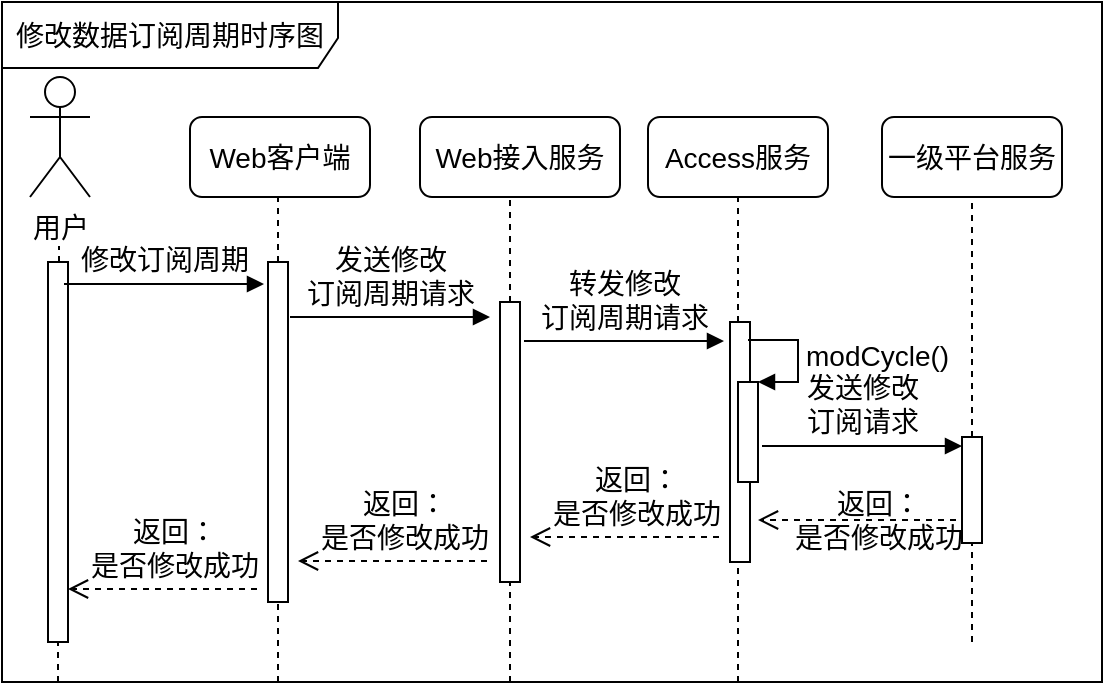 <mxfile version="10.6.7" type="github"><diagram id="HdFPQbPLX4_gFnS9EoKm" name="ÃÂÃÂÃÂÃÂÃÂÃÂÃÂÃÂ§ÃÂÃÂÃÂÃÂÃÂÃÂÃÂÃÂ¬ÃÂÃÂÃÂÃÂÃÂÃÂÃÂÃÂ¬ 1 ÃÂÃÂÃÂÃÂÃÂÃÂÃÂÃÂ©ÃÂÃÂÃÂÃÂÃÂÃÂÃÂÃÂ¡ÃÂÃÂÃÂÃÂÃÂÃÂÃÂÃÂµ"><mxGraphModel dx="1007" dy="579" grid="1" gridSize="10" guides="1" tooltips="1" connect="1" arrows="1" fold="1" page="1" pageScale="1" pageWidth="850" pageHeight="1100" math="0" shadow="0"><root><mxCell id="0"/><mxCell id="1" parent="0"/><mxCell id="MyI2driatAw2N3vGDEH8-1" value="&lt;font style=&quot;font-size: 14px&quot;&gt;修改数据订阅周期时序图&lt;/font&gt;" style="shape=umlFrame;whiteSpace=wrap;html=1;width=168;height=33;" parent="1" vertex="1"><mxGeometry x="82" y="150" width="550" height="340" as="geometry"/></mxCell><mxCell id="H8KZ5rNVX1N2EFefEdCE-3" value="用户" style="shape=umlActor;verticalLabelPosition=bottom;labelBackgroundColor=#ffffff;verticalAlign=top;html=1;outlineConnect=0;fontSize=14;fontColor=#000000;" parent="1" vertex="1"><mxGeometry x="96" y="187.5" width="30" height="60" as="geometry"/></mxCell><mxCell id="H8KZ5rNVX1N2EFefEdCE-7" value="Web客户端" style="rounded=1;whiteSpace=wrap;html=1;fontSize=14;fontColor=#000000;" parent="1" vertex="1"><mxGeometry x="176" y="207.5" width="90" height="40" as="geometry"/></mxCell><mxCell id="H8KZ5rNVX1N2EFefEdCE-8" value="" style="endArrow=none;dashed=1;html=1;fontSize=14;fontColor=#000000;" parent="1" source="F07M6fqESlVbgkLFoVSK-6" edge="1"><mxGeometry width="50" height="50" relative="1" as="geometry"><mxPoint x="220" y="497.5" as="sourcePoint"/><mxPoint x="220" y="247.5" as="targetPoint"/></mxGeometry></mxCell><mxCell id="H8KZ5rNVX1N2EFefEdCE-9" value="" style="endArrow=none;dashed=1;html=1;fontSize=14;fontColor=#000000;" parent="1" source="F07M6fqESlVbgkLFoVSK-4" edge="1"><mxGeometry width="50" height="50" relative="1" as="geometry"><mxPoint x="110.5" y="496" as="sourcePoint"/><mxPoint x="110.5" y="272" as="targetPoint"/></mxGeometry></mxCell><mxCell id="H8KZ5rNVX1N2EFefEdCE-10" value="&lt;span&gt;Web接入服务&lt;/span&gt;" style="rounded=1;whiteSpace=wrap;html=1;fontSize=14;fontColor=#000000;" parent="1" vertex="1"><mxGeometry x="291" y="207.5" width="100" height="40" as="geometry"/></mxCell><mxCell id="H8KZ5rNVX1N2EFefEdCE-11" value="" style="endArrow=none;dashed=1;html=1;fontSize=14;fontColor=#000000;" parent="1" source="F07M6fqESlVbgkLFoVSK-9" edge="1"><mxGeometry width="50" height="50" relative="1" as="geometry"><mxPoint x="336" y="497.5" as="sourcePoint"/><mxPoint x="336" y="247.5" as="targetPoint"/></mxGeometry></mxCell><mxCell id="H8KZ5rNVX1N2EFefEdCE-12" value="Access服务" style="rounded=1;whiteSpace=wrap;html=1;fontSize=14;fontColor=#000000;" parent="1" vertex="1"><mxGeometry x="405" y="207.5" width="90" height="40" as="geometry"/></mxCell><mxCell id="H8KZ5rNVX1N2EFefEdCE-13" value="" style="endArrow=none;dashed=1;html=1;fontSize=14;fontColor=#000000;" parent="1" source="F07M6fqESlVbgkLFoVSK-12" edge="1"><mxGeometry width="50" height="50" relative="1" as="geometry"><mxPoint x="450" y="497.5" as="sourcePoint"/><mxPoint x="450" y="247.5" as="targetPoint"/></mxGeometry></mxCell><mxCell id="F07M6fqESlVbgkLFoVSK-1" value="一级平台服务" style="rounded=1;whiteSpace=wrap;html=1;fontSize=14;fontColor=#000000;" parent="1" vertex="1"><mxGeometry x="522" y="207.5" width="90" height="40" as="geometry"/></mxCell><mxCell id="F07M6fqESlVbgkLFoVSK-2" value="" style="endArrow=none;dashed=1;html=1;fontSize=14;fontColor=#000000;" parent="1" source="F07M6fqESlVbgkLFoVSK-17" edge="1"><mxGeometry width="50" height="50" relative="1" as="geometry"><mxPoint x="567" y="497.5" as="sourcePoint"/><mxPoint x="567" y="247.5" as="targetPoint"/></mxGeometry></mxCell><mxCell id="F07M6fqESlVbgkLFoVSK-4" value="" style="html=1;points=[];perimeter=orthogonalPerimeter;rounded=0;shadow=0;comic=0;labelBackgroundColor=none;strokeColor=#000000;strokeWidth=1;fillColor=#FFFFFF;fontFamily=Verdana;fontSize=14;fontColor=#000000;align=center;" parent="1" vertex="1"><mxGeometry x="105" y="280" width="10" height="190" as="geometry"/></mxCell><mxCell id="F07M6fqESlVbgkLFoVSK-5" value="" style="endArrow=none;dashed=1;html=1;fontSize=14;fontColor=#000000;" parent="1" target="F07M6fqESlVbgkLFoVSK-4" edge="1"><mxGeometry width="50" height="50" relative="1" as="geometry"><mxPoint x="110" y="490" as="sourcePoint"/><mxPoint x="110.5" y="272" as="targetPoint"/></mxGeometry></mxCell><mxCell id="F07M6fqESlVbgkLFoVSK-6" value="" style="html=1;points=[];perimeter=orthogonalPerimeter;rounded=0;shadow=0;comic=0;labelBackgroundColor=none;strokeColor=#000000;strokeWidth=1;fillColor=#FFFFFF;fontFamily=Verdana;fontSize=14;fontColor=#000000;align=center;" parent="1" vertex="1"><mxGeometry x="215" y="280" width="10" height="170" as="geometry"/></mxCell><mxCell id="F07M6fqESlVbgkLFoVSK-7" value="" style="endArrow=none;dashed=1;html=1;fontSize=14;fontColor=#000000;" parent="1" target="F07M6fqESlVbgkLFoVSK-6" edge="1"><mxGeometry width="50" height="50" relative="1" as="geometry"><mxPoint x="220" y="490" as="sourcePoint"/><mxPoint x="220" y="247.5" as="targetPoint"/></mxGeometry></mxCell><mxCell id="F07M6fqESlVbgkLFoVSK-3" value="&lt;font style=&quot;font-size: 14px&quot;&gt;修改订阅周期&lt;/font&gt;" style="html=1;verticalAlign=bottom;endArrow=block;labelBackgroundColor=none;fontFamily=Verdana;fontSize=14;elbow=vertical;fontColor=#000000;" parent="1" edge="1"><mxGeometry relative="1" as="geometry"><mxPoint x="113" y="291" as="sourcePoint"/><mxPoint x="213" y="291" as="targetPoint"/></mxGeometry></mxCell><mxCell id="F07M6fqESlVbgkLFoVSK-8" value="&lt;font style=&quot;font-size: 14px&quot;&gt;发送修改&lt;br&gt;订阅周期请求&lt;/font&gt;" style="html=1;verticalAlign=bottom;endArrow=block;labelBackgroundColor=none;fontFamily=Verdana;fontSize=14;elbow=vertical;fontColor=#000000;" parent="1" edge="1"><mxGeometry relative="1" as="geometry"><mxPoint x="226" y="307.5" as="sourcePoint"/><mxPoint x="326" y="307.5" as="targetPoint"/></mxGeometry></mxCell><mxCell id="F07M6fqESlVbgkLFoVSK-9" value="" style="html=1;points=[];perimeter=orthogonalPerimeter;rounded=0;shadow=0;comic=0;labelBackgroundColor=none;strokeColor=#000000;strokeWidth=1;fillColor=#FFFFFF;fontFamily=Verdana;fontSize=14;fontColor=#000000;align=center;" parent="1" vertex="1"><mxGeometry x="331" y="300" width="10" height="140" as="geometry"/></mxCell><mxCell id="F07M6fqESlVbgkLFoVSK-10" value="" style="endArrow=none;dashed=1;html=1;fontSize=14;fontColor=#000000;" parent="1" target="F07M6fqESlVbgkLFoVSK-9" edge="1"><mxGeometry width="50" height="50" relative="1" as="geometry"><mxPoint x="336" y="490" as="sourcePoint"/><mxPoint x="336" y="247.5" as="targetPoint"/></mxGeometry></mxCell><mxCell id="F07M6fqESlVbgkLFoVSK-11" value="&lt;font style=&quot;font-size: 14px&quot;&gt;转发修改&lt;br&gt;订阅周期请求&lt;/font&gt;" style="html=1;verticalAlign=bottom;endArrow=block;labelBackgroundColor=none;fontFamily=Verdana;fontSize=14;elbow=vertical;fontColor=#000000;" parent="1" edge="1"><mxGeometry relative="1" as="geometry"><mxPoint x="343" y="319.5" as="sourcePoint"/><mxPoint x="443" y="319.5" as="targetPoint"/></mxGeometry></mxCell><mxCell id="F07M6fqESlVbgkLFoVSK-12" value="" style="html=1;points=[];perimeter=orthogonalPerimeter;rounded=0;shadow=0;comic=0;labelBackgroundColor=none;strokeColor=#000000;strokeWidth=1;fillColor=#FFFFFF;fontFamily=Verdana;fontSize=14;fontColor=#000000;align=center;" parent="1" vertex="1"><mxGeometry x="446" y="310" width="10" height="120" as="geometry"/></mxCell><mxCell id="F07M6fqESlVbgkLFoVSK-13" value="" style="endArrow=none;dashed=1;html=1;fontSize=14;fontColor=#000000;" parent="1" target="F07M6fqESlVbgkLFoVSK-12" edge="1"><mxGeometry width="50" height="50" relative="1" as="geometry"><mxPoint x="450" y="490" as="sourcePoint"/><mxPoint x="450" y="247.5" as="targetPoint"/></mxGeometry></mxCell><mxCell id="F07M6fqESlVbgkLFoVSK-17" value="" style="html=1;points=[];perimeter=orthogonalPerimeter;rounded=0;shadow=0;comic=0;labelBackgroundColor=none;strokeColor=#000000;strokeWidth=1;fillColor=#FFFFFF;fontFamily=Verdana;fontSize=14;fontColor=#000000;align=center;" parent="1" vertex="1"><mxGeometry x="562" y="367.5" width="10" height="53" as="geometry"/></mxCell><mxCell id="F07M6fqESlVbgkLFoVSK-18" value="" style="endArrow=none;dashed=1;html=1;fontSize=14;fontColor=#000000;" parent="1" target="F07M6fqESlVbgkLFoVSK-17" edge="1"><mxGeometry width="50" height="50" relative="1" as="geometry"><mxPoint x="567" y="470" as="sourcePoint"/><mxPoint x="567" y="247.5" as="targetPoint"/></mxGeometry></mxCell><mxCell id="F07M6fqESlVbgkLFoVSK-19" value="&lt;font style=&quot;font-size: 14px&quot;&gt;发送修改&lt;br&gt;订阅请求&lt;/font&gt;" style="html=1;verticalAlign=bottom;endArrow=block;labelBackgroundColor=none;fontFamily=Verdana;fontSize=14;elbow=vertical;fontColor=#000000;" parent="1" edge="1"><mxGeometry relative="1" as="geometry"><mxPoint x="462" y="372" as="sourcePoint"/><mxPoint x="562" y="372" as="targetPoint"/></mxGeometry></mxCell><mxCell id="F07M6fqESlVbgkLFoVSK-22" value="返回：&lt;br&gt;是否修改成功" style="html=1;verticalAlign=bottom;endArrow=open;dashed=1;endSize=8;labelBackgroundColor=none;fontFamily=Verdana;fontSize=14;fontColor=#000000;" parent="1" edge="1"><mxGeometry x="-0.212" y="21" relative="1" as="geometry"><mxPoint x="460" y="409" as="targetPoint"/><mxPoint x="559" y="409" as="sourcePoint"/><mxPoint as="offset"/></mxGeometry></mxCell><mxCell id="F07M6fqESlVbgkLFoVSK-23" value="返回：&lt;br&gt;是否修改成功" style="html=1;verticalAlign=bottom;endArrow=open;dashed=1;endSize=8;labelBackgroundColor=none;fontFamily=Verdana;fontSize=14;fontColor=#000000;" parent="1" edge="1"><mxGeometry x="-0.111" relative="1" as="geometry"><mxPoint x="346" y="417.5" as="targetPoint"/><mxPoint x="440.5" y="417.5" as="sourcePoint"/><mxPoint as="offset"/></mxGeometry></mxCell><mxCell id="F07M6fqESlVbgkLFoVSK-24" value="返回：&lt;br&gt;是否修改成功" style="html=1;verticalAlign=bottom;endArrow=open;dashed=1;endSize=8;labelBackgroundColor=none;fontFamily=Verdana;fontSize=14;fontColor=#000000;" parent="1" edge="1"><mxGeometry x="-0.111" relative="1" as="geometry"><mxPoint x="230" y="429.5" as="targetPoint"/><mxPoint x="324.5" y="429.5" as="sourcePoint"/><mxPoint as="offset"/></mxGeometry></mxCell><mxCell id="F07M6fqESlVbgkLFoVSK-25" value="返回：&lt;br&gt;是否修改成功" style="html=1;verticalAlign=bottom;endArrow=open;dashed=1;endSize=8;labelBackgroundColor=none;fontFamily=Verdana;fontSize=14;fontColor=#000000;" parent="1" edge="1"><mxGeometry x="-0.111" relative="1" as="geometry"><mxPoint x="115" y="443.5" as="targetPoint"/><mxPoint x="209.5" y="443.5" as="sourcePoint"/><mxPoint as="offset"/></mxGeometry></mxCell><mxCell id="b3baufMDIeJ5JHWWpQZE-1" value="" style="html=1;points=[];perimeter=orthogonalPerimeter;" parent="1" vertex="1"><mxGeometry x="450" y="340" width="10" height="50" as="geometry"/></mxCell><mxCell id="b3baufMDIeJ5JHWWpQZE-2" value="&lt;font style=&quot;font-size: 14px&quot;&gt;modCycle()&lt;/font&gt;" style="edgeStyle=orthogonalEdgeStyle;html=1;align=left;spacingLeft=2;endArrow=block;rounded=0;entryX=1;entryY=0;" parent="1" target="b3baufMDIeJ5JHWWpQZE-1" edge="1"><mxGeometry relative="1" as="geometry"><mxPoint x="455" y="319" as="sourcePoint"/><Array as="points"><mxPoint x="480" y="319"/></Array></mxGeometry></mxCell></root></mxGraphModel></diagram></mxfile>